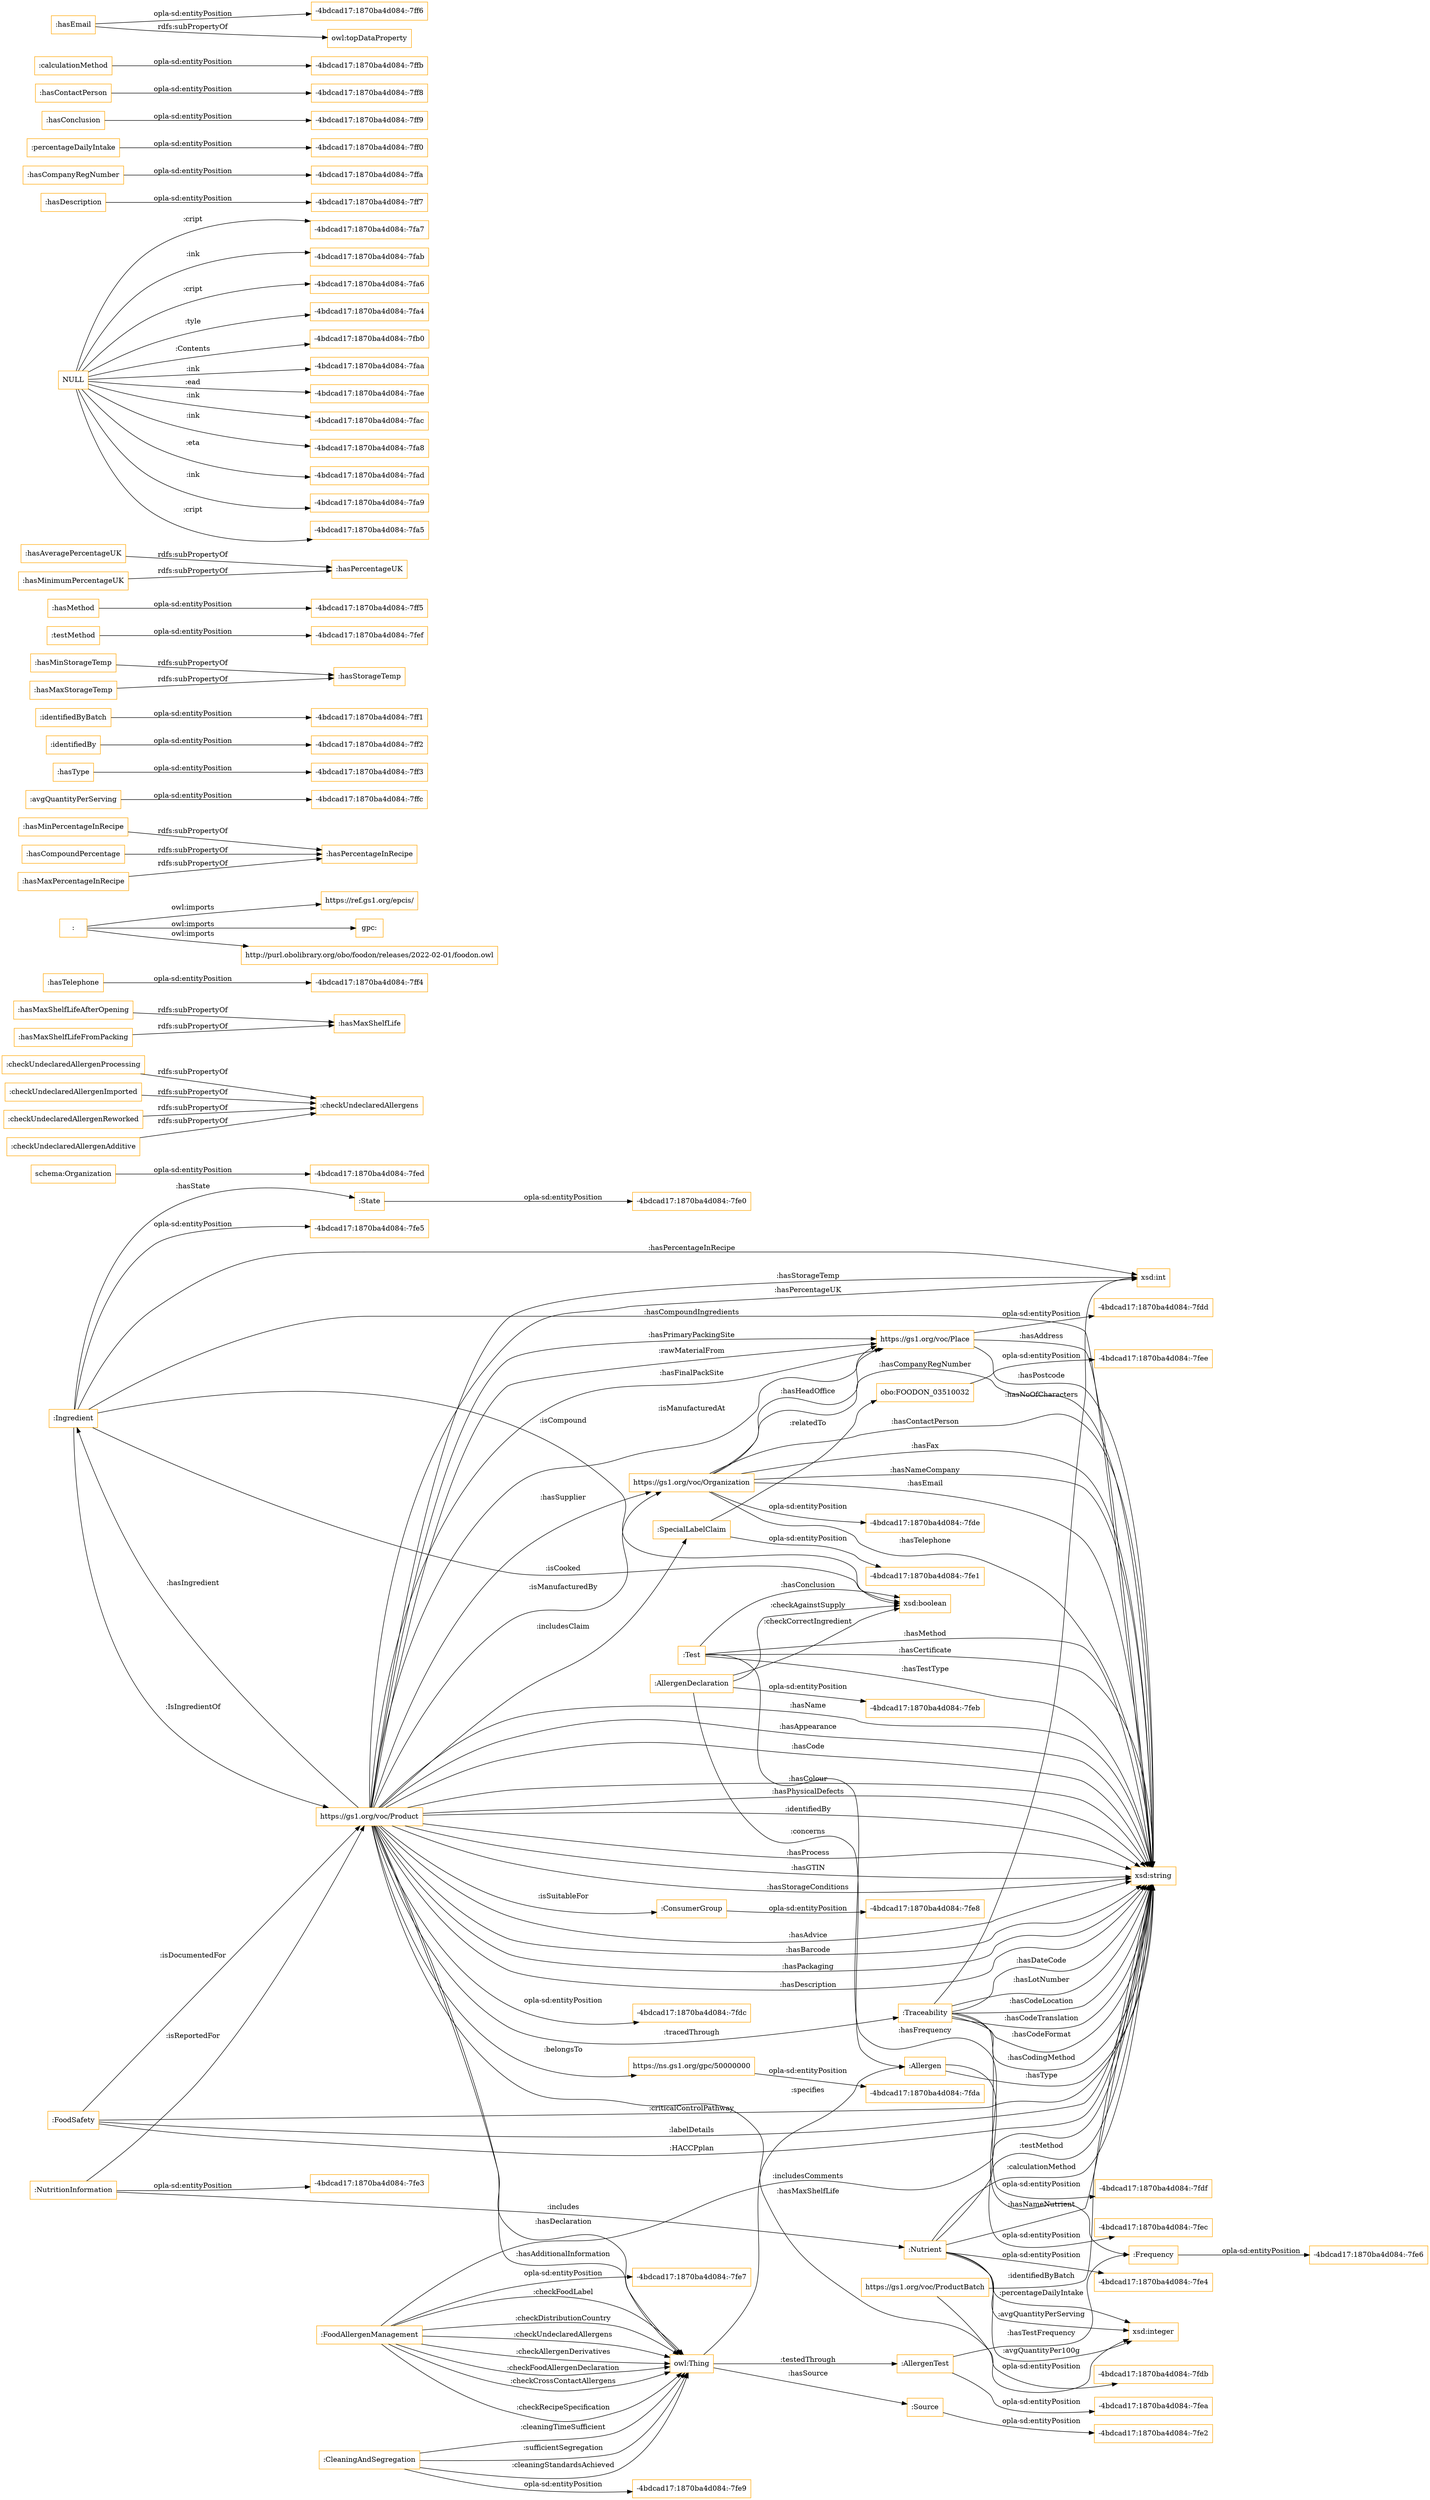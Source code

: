 digraph ar2dtool_diagram { 
rankdir=LR;
size="1501"
node [shape = rectangle, color="orange"]; ":Test" ":Ingredient" ":Frequency" ":SpecialLabelClaim" "https://gs1.org/voc/Product" "https://gs1.org/voc/ProductBatch" ":Traceability" ":Allergen" "schema:Organization" ":NutritionInformation" ":CleaningAndSegregation" "https://gs1.org/voc/Place" ":State" ":Nutrient" ":AllergenDeclaration" ":Source" ":FoodSafety" ":FoodAllergenManagement" ":ConsumerGroup" "https://gs1.org/voc/Organization" ":AllergenTest" ; /*classes style*/
	":checkUndeclaredAllergenProcessing" -> ":checkUndeclaredAllergens" [ label = "rdfs:subPropertyOf" ];
	":ConsumerGroup" -> "-4bdcad17:1870ba4d084:-7fe8" [ label = "opla-sd:entityPosition" ];
	":CleaningAndSegregation" -> "-4bdcad17:1870ba4d084:-7fe9" [ label = "opla-sd:entityPosition" ];
	":hasMaxShelfLifeAfterOpening" -> ":hasMaxShelfLife" [ label = "rdfs:subPropertyOf" ];
	":hasTelephone" -> "-4bdcad17:1870ba4d084:-7ff4" [ label = "opla-sd:entityPosition" ];
	":" -> "https://ref.gs1.org/epcis/" [ label = "owl:imports" ];
	":" -> "gpc:" [ label = "owl:imports" ];
	":" -> "http://purl.obolibrary.org/obo/foodon/releases/2022-02-01/foodon.owl" [ label = "owl:imports" ];
	":hasMinPercentageInRecipe" -> ":hasPercentageInRecipe" [ label = "rdfs:subPropertyOf" ];
	":avgQuantityPerServing" -> "-4bdcad17:1870ba4d084:-7ffc" [ label = "opla-sd:entityPosition" ];
	":hasType" -> "-4bdcad17:1870ba4d084:-7ff3" [ label = "opla-sd:entityPosition" ];
	":identifiedBy" -> "-4bdcad17:1870ba4d084:-7ff2" [ label = "opla-sd:entityPosition" ];
	":identifiedByBatch" -> "-4bdcad17:1870ba4d084:-7ff1" [ label = "opla-sd:entityPosition" ];
	":Source" -> "-4bdcad17:1870ba4d084:-7fe2" [ label = "opla-sd:entityPosition" ];
	":AllergenDeclaration" -> "-4bdcad17:1870ba4d084:-7feb" [ label = "opla-sd:entityPosition" ];
	":hasMinStorageTemp" -> ":hasStorageTemp" [ label = "rdfs:subPropertyOf" ];
	"https://gs1.org/voc/Place" -> "-4bdcad17:1870ba4d084:-7fdd" [ label = "opla-sd:entityPosition" ];
	":hasCompoundPercentage" -> ":hasPercentageInRecipe" [ label = "rdfs:subPropertyOf" ];
	"https://ns.gs1.org/gpc/50000000" -> "-4bdcad17:1870ba4d084:-7fda" [ label = "opla-sd:entityPosition" ];
	"https://gs1.org/voc/Organization" -> "-4bdcad17:1870ba4d084:-7fde" [ label = "opla-sd:entityPosition" ];
	":testMethod" -> "-4bdcad17:1870ba4d084:-7fef" [ label = "opla-sd:entityPosition" ];
	"obo:FOODON_03510032" -> "-4bdcad17:1870ba4d084:-7fee" [ label = "opla-sd:entityPosition" ];
	":hasMethod" -> "-4bdcad17:1870ba4d084:-7ff5" [ label = "opla-sd:entityPosition" ];
	":NutritionInformation" -> "-4bdcad17:1870ba4d084:-7fe3" [ label = "opla-sd:entityPosition" ];
	"https://gs1.org/voc/Product" -> "-4bdcad17:1870ba4d084:-7fdc" [ label = "opla-sd:entityPosition" ];
	":State" -> "-4bdcad17:1870ba4d084:-7fe0" [ label = "opla-sd:entityPosition" ];
	":Traceability" -> "-4bdcad17:1870ba4d084:-7fdf" [ label = "opla-sd:entityPosition" ];
	":hasAveragePercentageUK" -> ":hasPercentageUK" [ label = "rdfs:subPropertyOf" ];
	"NULL" -> "-4bdcad17:1870ba4d084:-7fa7" [ label = ":cript" ];
	"NULL" -> "-4bdcad17:1870ba4d084:-7fab" [ label = ":ink" ];
	"NULL" -> "-4bdcad17:1870ba4d084:-7fa6" [ label = ":cript" ];
	"NULL" -> "-4bdcad17:1870ba4d084:-7fa4" [ label = ":tyle" ];
	"NULL" -> "-4bdcad17:1870ba4d084:-7fb0" [ label = ":Contents" ];
	"NULL" -> "-4bdcad17:1870ba4d084:-7faa" [ label = ":ink" ];
	"NULL" -> "-4bdcad17:1870ba4d084:-7fae" [ label = ":ead" ];
	"NULL" -> "-4bdcad17:1870ba4d084:-7fac" [ label = ":ink" ];
	"NULL" -> "-4bdcad17:1870ba4d084:-7fa8" [ label = ":ink" ];
	"NULL" -> "-4bdcad17:1870ba4d084:-7fad" [ label = ":eta" ];
	"NULL" -> "-4bdcad17:1870ba4d084:-7fa9" [ label = ":ink" ];
	"NULL" -> "-4bdcad17:1870ba4d084:-7fa5" [ label = ":cript" ];
	":hasDescription" -> "-4bdcad17:1870ba4d084:-7ff7" [ label = "opla-sd:entityPosition" ];
	":Nutrient" -> "-4bdcad17:1870ba4d084:-7fe4" [ label = "opla-sd:entityPosition" ];
	":hasCompanyRegNumber" -> "-4bdcad17:1870ba4d084:-7ffa" [ label = "opla-sd:entityPosition" ];
	":percentageDailyIntake" -> "-4bdcad17:1870ba4d084:-7ff0" [ label = "opla-sd:entityPosition" ];
	":hasConclusion" -> "-4bdcad17:1870ba4d084:-7ff9" [ label = "opla-sd:entityPosition" ];
	":hasMaxStorageTemp" -> ":hasStorageTemp" [ label = "rdfs:subPropertyOf" ];
	"schema:Organization" -> "-4bdcad17:1870ba4d084:-7fed" [ label = "opla-sd:entityPosition" ];
	":checkUndeclaredAllergenImported" -> ":checkUndeclaredAllergens" [ label = "rdfs:subPropertyOf" ];
	":Frequency" -> "-4bdcad17:1870ba4d084:-7fe6" [ label = "opla-sd:entityPosition" ];
	":Ingredient" -> "-4bdcad17:1870ba4d084:-7fe5" [ label = "opla-sd:entityPosition" ];
	":SpecialLabelClaim" -> "-4bdcad17:1870ba4d084:-7fe1" [ label = "opla-sd:entityPosition" ];
	":Allergen" -> "-4bdcad17:1870ba4d084:-7fec" [ label = "opla-sd:entityPosition" ];
	":hasMaxShelfLifeFromPacking" -> ":hasMaxShelfLife" [ label = "rdfs:subPropertyOf" ];
	":hasMaxPercentageInRecipe" -> ":hasPercentageInRecipe" [ label = "rdfs:subPropertyOf" ];
	":AllergenTest" -> "-4bdcad17:1870ba4d084:-7fea" [ label = "opla-sd:entityPosition" ];
	":hasMinimumPercentageUK" -> ":hasPercentageUK" [ label = "rdfs:subPropertyOf" ];
	":hasContactPerson" -> "-4bdcad17:1870ba4d084:-7ff8" [ label = "opla-sd:entityPosition" ];
	":checkUndeclaredAllergenReworked" -> ":checkUndeclaredAllergens" [ label = "rdfs:subPropertyOf" ];
	":calculationMethod" -> "-4bdcad17:1870ba4d084:-7ffb" [ label = "opla-sd:entityPosition" ];
	"https://gs1.org/voc/ProductBatch" -> "-4bdcad17:1870ba4d084:-7fdb" [ label = "opla-sd:entityPosition" ];
	":checkUndeclaredAllergenAdditive" -> ":checkUndeclaredAllergens" [ label = "rdfs:subPropertyOf" ];
	":FoodAllergenManagement" -> "-4bdcad17:1870ba4d084:-7fe7" [ label = "opla-sd:entityPosition" ];
	":hasEmail" -> "-4bdcad17:1870ba4d084:-7ff6" [ label = "opla-sd:entityPosition" ];
	":hasEmail" -> "owl:topDataProperty" [ label = "rdfs:subPropertyOf" ];
	":Nutrient" -> "xsd:integer" [ label = ":avgQuantityPer100g" ];
	"https://gs1.org/voc/Product" -> ":ConsumerGroup" [ label = ":isSuitableFor" ];
	"owl:Thing" -> ":Allergen" [ label = ":specifies" ];
	"https://gs1.org/voc/Product" -> "xsd:string" [ label = ":hasName" ];
	":Ingredient" -> "xsd:boolean" [ label = ":isCompound" ];
	"owl:Thing" -> ":AllergenTest" [ label = ":testedThrough" ];
	":FoodAllergenManagement" -> "owl:Thing" [ label = ":checkRecipeSpecification" ];
	":Nutrient" -> "xsd:integer" [ label = ":percentageDailyIntake" ];
	"https://gs1.org/voc/Product" -> "xsd:string" [ label = ":hasAppearance" ];
	"https://gs1.org/voc/Organization" -> "xsd:string" [ label = ":hasNameCompany" ];
	"https://gs1.org/voc/Organization" -> "xsd:string" [ label = ":hasEmail" ];
	"https://gs1.org/voc/Organization" -> "xsd:string" [ label = ":hasTelephone" ];
	":Ingredient" -> "xsd:int" [ label = ":hasPercentageInRecipe" ];
	"https://gs1.org/voc/Product" -> "https://gs1.org/voc/Place" [ label = ":isManufacturedAt" ];
	":FoodSafety" -> "xsd:string" [ label = ":criticalControlPathway" ];
	":Ingredient" -> "xsd:boolean" [ label = ":isCooked" ];
	"https://gs1.org/voc/Product" -> "owl:Thing" [ label = ":hasDeclaration" ];
	":Test" -> "xsd:boolean" [ label = ":hasConclusion" ];
	"https://gs1.org/voc/Product" -> "https://gs1.org/voc/Place" [ label = ":hasPrimaryPackingSite" ];
	"https://gs1.org/voc/Product" -> "xsd:string" [ label = ":hasCode" ];
	":NutritionInformation" -> "https://gs1.org/voc/Product" [ label = ":isReportedFor" ];
	":CleaningAndSegregation" -> "owl:Thing" [ label = ":cleaningStandardsAchieved" ];
	":FoodAllergenManagement" -> "owl:Thing" [ label = ":checkFoodLabel" ];
	"https://gs1.org/voc/Product" -> ":Traceability" [ label = ":tracedThrough" ];
	":Traceability" -> "xsd:string" [ label = ":hasLotNumber" ];
	":Ingredient" -> ":State" [ label = ":hasState" ];
	":Traceability" -> "xsd:string" [ label = ":hasCodeLocation" ];
	"https://gs1.org/voc/Product" -> "owl:Thing" [ label = ":hasAdditionalInformation" ];
	":FoodAllergenManagement" -> "xsd:string" [ label = ":includesComments" ];
	":CleaningAndSegregation" -> "owl:Thing" [ label = ":cleaningTimeSufficient" ];
	"https://gs1.org/voc/Product" -> "xsd:string" [ label = ":hasColour" ];
	"https://gs1.org/voc/Organization" -> "xsd:string" [ label = ":hasCompanyRegNumber" ];
	"https://gs1.org/voc/Product" -> "https://gs1.org/voc/Organization" [ label = ":isManufacturedBy" ];
	"owl:Thing" -> ":Source" [ label = ":hasSource" ];
	":Test" -> "xsd:string" [ label = ":hasMethod" ];
	":Traceability" -> "xsd:int" [ label = ":hasNoOfCharacters" ];
	":FoodAllergenManagement" -> "owl:Thing" [ label = ":checkDistributionCountry" ];
	":Nutrient" -> "xsd:string" [ label = ":testMethod" ];
	":FoodSafety" -> "https://gs1.org/voc/Product" [ label = ":isDocumentedFor" ];
	":FoodSafety" -> "xsd:string" [ label = ":labelDetails" ];
	"https://gs1.org/voc/Organization" -> "xsd:string" [ label = ":hasContactPerson" ];
	":Nutrient" -> "xsd:string" [ label = ":calculationMethod" ];
	"https://gs1.org/voc/Organization" -> "xsd:string" [ label = ":hasFax" ];
	"https://gs1.org/voc/Product" -> "xsd:string" [ label = ":hasPhysicalDefects" ];
	":SpecialLabelClaim" -> "obo:FOODON_03510032" [ label = ":relatedTo" ];
	":Test" -> "xsd:string" [ label = ":hasCertificate" ];
	":Test" -> ":Frequency" [ label = ":hasFrequency" ];
	"https://gs1.org/voc/Organization" -> "https://gs1.org/voc/Place" [ label = ":hasHeadOffice" ];
	":Traceability" -> "xsd:string" [ label = ":hasCodeTranslation" ];
	"https://gs1.org/voc/Place" -> "xsd:string" [ label = ":hasAddress" ];
	"https://gs1.org/voc/Product" -> "xsd:string" [ label = ":identifiedBy" ];
	":CleaningAndSegregation" -> "owl:Thing" [ label = ":sufficientSegregation" ];
	"https://gs1.org/voc/Product" -> "xsd:string" [ label = ":hasProcess" ];
	":AllergenDeclaration" -> "xsd:boolean" [ label = ":checkCorrectIngredient" ];
	"https://gs1.org/voc/Product" -> "xsd:string" [ label = ":hasGTIN" ];
	":NutritionInformation" -> ":Nutrient" [ label = ":includes" ];
	":Ingredient" -> "xsd:string" [ label = ":hasCompoundIngredients" ];
	"https://gs1.org/voc/Product" -> "https://gs1.org/voc/Organization" [ label = ":hasSupplier" ];
	"https://gs1.org/voc/Product" -> "xsd:int" [ label = ":hasPercentageUK" ];
	"https://gs1.org/voc/Product" -> "https://gs1.org/voc/Place" [ label = ":rawMaterialFrom" ];
	"https://gs1.org/voc/Product" -> "xsd:string" [ label = ":hasStorageConditions" ];
	"https://gs1.org/voc/Place" -> "xsd:string" [ label = ":hasPostcode" ];
	":FoodSafety" -> "xsd:string" [ label = ":HACCPplan" ];
	"https://gs1.org/voc/Product" -> "xsd:integer" [ label = ":hasMaxShelfLife" ];
	":Traceability" -> "xsd:string" [ label = ":hasCodeFormat" ];
	":Nutrient" -> "xsd:integer" [ label = ":avgQuantityPerServing" ];
	"https://gs1.org/voc/Product" -> "xsd:string" [ label = ":hasAdvice" ];
	"https://gs1.org/voc/Product" -> "xsd:int" [ label = ":hasStorageTemp" ];
	":AllergenDeclaration" -> "xsd:boolean" [ label = ":checkAgainstSupply" ];
	":AllergenDeclaration" -> ":Allergen" [ label = ":concerns" ];
	"https://gs1.org/voc/Product" -> ":SpecialLabelClaim" [ label = ":includesClaim" ];
	":Traceability" -> "xsd:string" [ label = ":hasCodingMethod" ];
	":Nutrient" -> "xsd:string" [ label = ":hasNameNutrient" ];
	"https://gs1.org/voc/Product" -> "xsd:string" [ label = ":hasBarcode" ];
	":FoodAllergenManagement" -> "owl:Thing" [ label = ":checkUndeclaredAllergens" ];
	":Allergen" -> "xsd:string" [ label = ":hasType" ];
	"https://gs1.org/voc/Product" -> "xsd:string" [ label = ":hasPackaging" ];
	":AllergenTest" -> ":Frequency" [ label = ":hasTestFrequency" ];
	"https://gs1.org/voc/Product" -> "xsd:string" [ label = ":hasDescription" ];
	"https://gs1.org/voc/Product" -> "https://gs1.org/voc/Place" [ label = ":hasFinalPackSite" ];
	":FoodAllergenManagement" -> "owl:Thing" [ label = ":checkAllergenDerivatives" ];
	":FoodAllergenManagement" -> "owl:Thing" [ label = ":checkFoodAllergenDeclaration" ];
	":Ingredient" -> "https://gs1.org/voc/Product" [ label = ":IsIngredientOf" ];
	"https://gs1.org/voc/Product" -> ":Ingredient" [ label = ":hasIngredient" ];
	"https://gs1.org/voc/ProductBatch" -> "xsd:string" [ label = ":identifiedByBatch" ];
	":Traceability" -> "xsd:string" [ label = ":hasDateCode" ];
	":FoodAllergenManagement" -> "owl:Thing" [ label = ":checkCrossContactAllergens" ];
	":Test" -> "xsd:string" [ label = ":hasTestType" ];
	"https://gs1.org/voc/Product" -> "https://ns.gs1.org/gpc/50000000" [ label = ":belongsTo" ];

}

